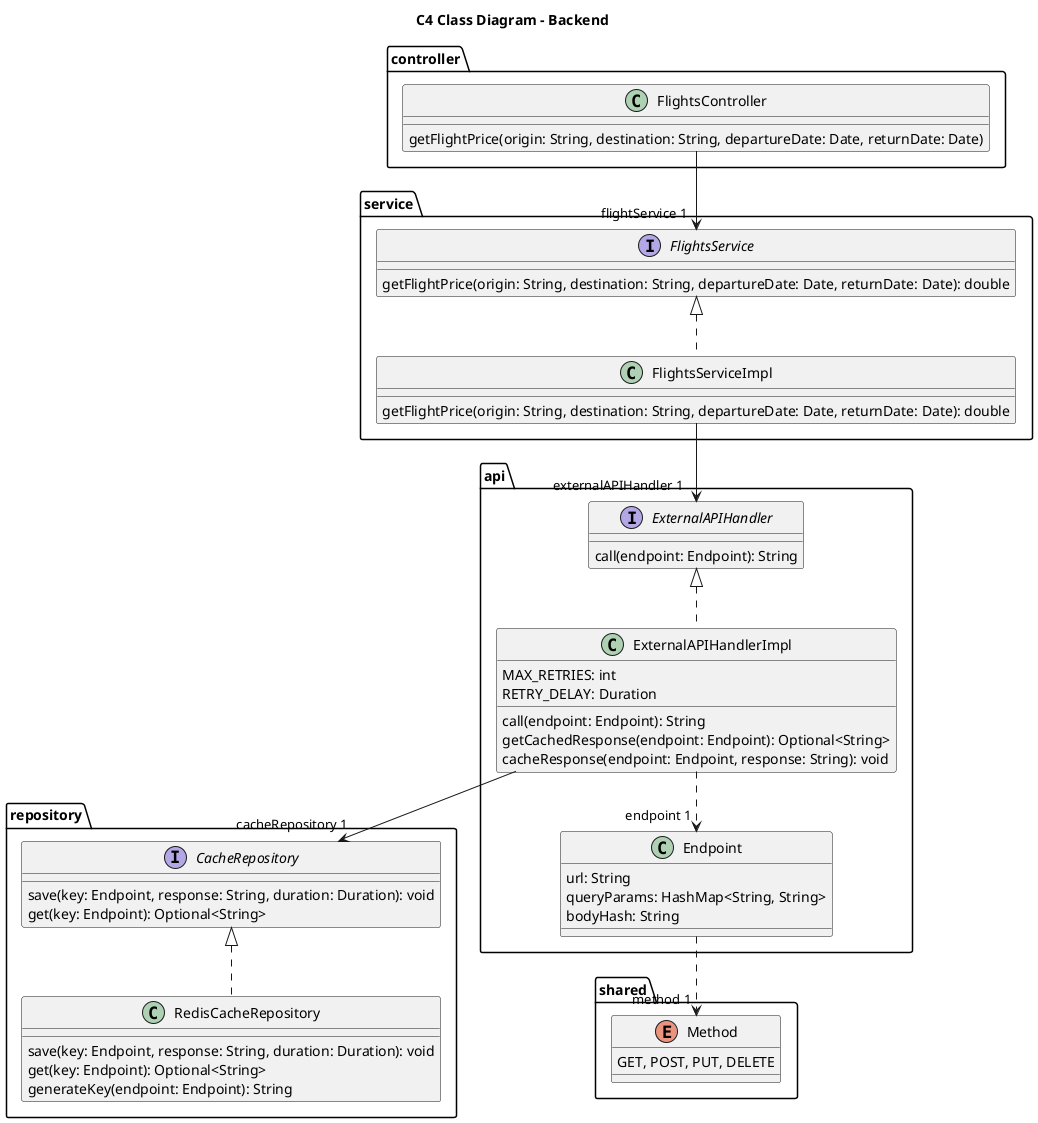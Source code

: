 @startuml
title C4 Class Diagram - Backend

'hide circle
'skinparam linetype ortho

top to bottom direction

package "controller" {
    class FlightsController {
        getFlightPrice(origin: String, destination: String, departureDate: Date, returnDate: Date)
    }
}

package "service" {
    interface FlightsService {
        getFlightPrice(origin: String, destination: String, departureDate: Date, returnDate: Date): double
    }

    class FlightsServiceImpl {
        getFlightPrice(origin: String, destination: String, departureDate: Date, returnDate: Date): double
    }
}

package "api" {
    interface ExternalAPIHandler {
        call(endpoint: Endpoint): String
    }

    class ExternalAPIHandlerImpl {
        MAX_RETRIES: int
        RETRY_DELAY: Duration
        call(endpoint: Endpoint): String
        getCachedResponse(endpoint: Endpoint): Optional<String>
        cacheResponse(endpoint: Endpoint, response: String): void
    }

    class Endpoint {
        url: String
        queryParams: HashMap<String, String>
        bodyHash: String
    }
}

package "repository" {
    interface CacheRepository {
        save(key: Endpoint, response: String, duration: Duration): void
        get(key: Endpoint): Optional<String>
    }

    class RedisCacheRepository {
        save(key: Endpoint, response: String, duration: Duration): void
        get(key: Endpoint): Optional<String>
        generateKey(endpoint: Endpoint): String
    }
}

package "shared" {
    enum Method {
        GET, POST, PUT, DELETE
    }
}

FlightsController --> "flightService 1" FlightsService
FlightsServiceImpl .u.|> FlightsService
FlightsServiceImpl --> "externalAPIHandler 1" ExternalAPIHandler
ExternalAPIHandlerImpl .u.|> ExternalAPIHandler
ExternalAPIHandlerImpl --> "cacheRepository 1" CacheRepository
RedisCacheRepository .u.|> CacheRepository
ExternalAPIHandlerImpl ..> "endpoint 1" Endpoint
Endpoint ..> "method 1" Method

@enduml